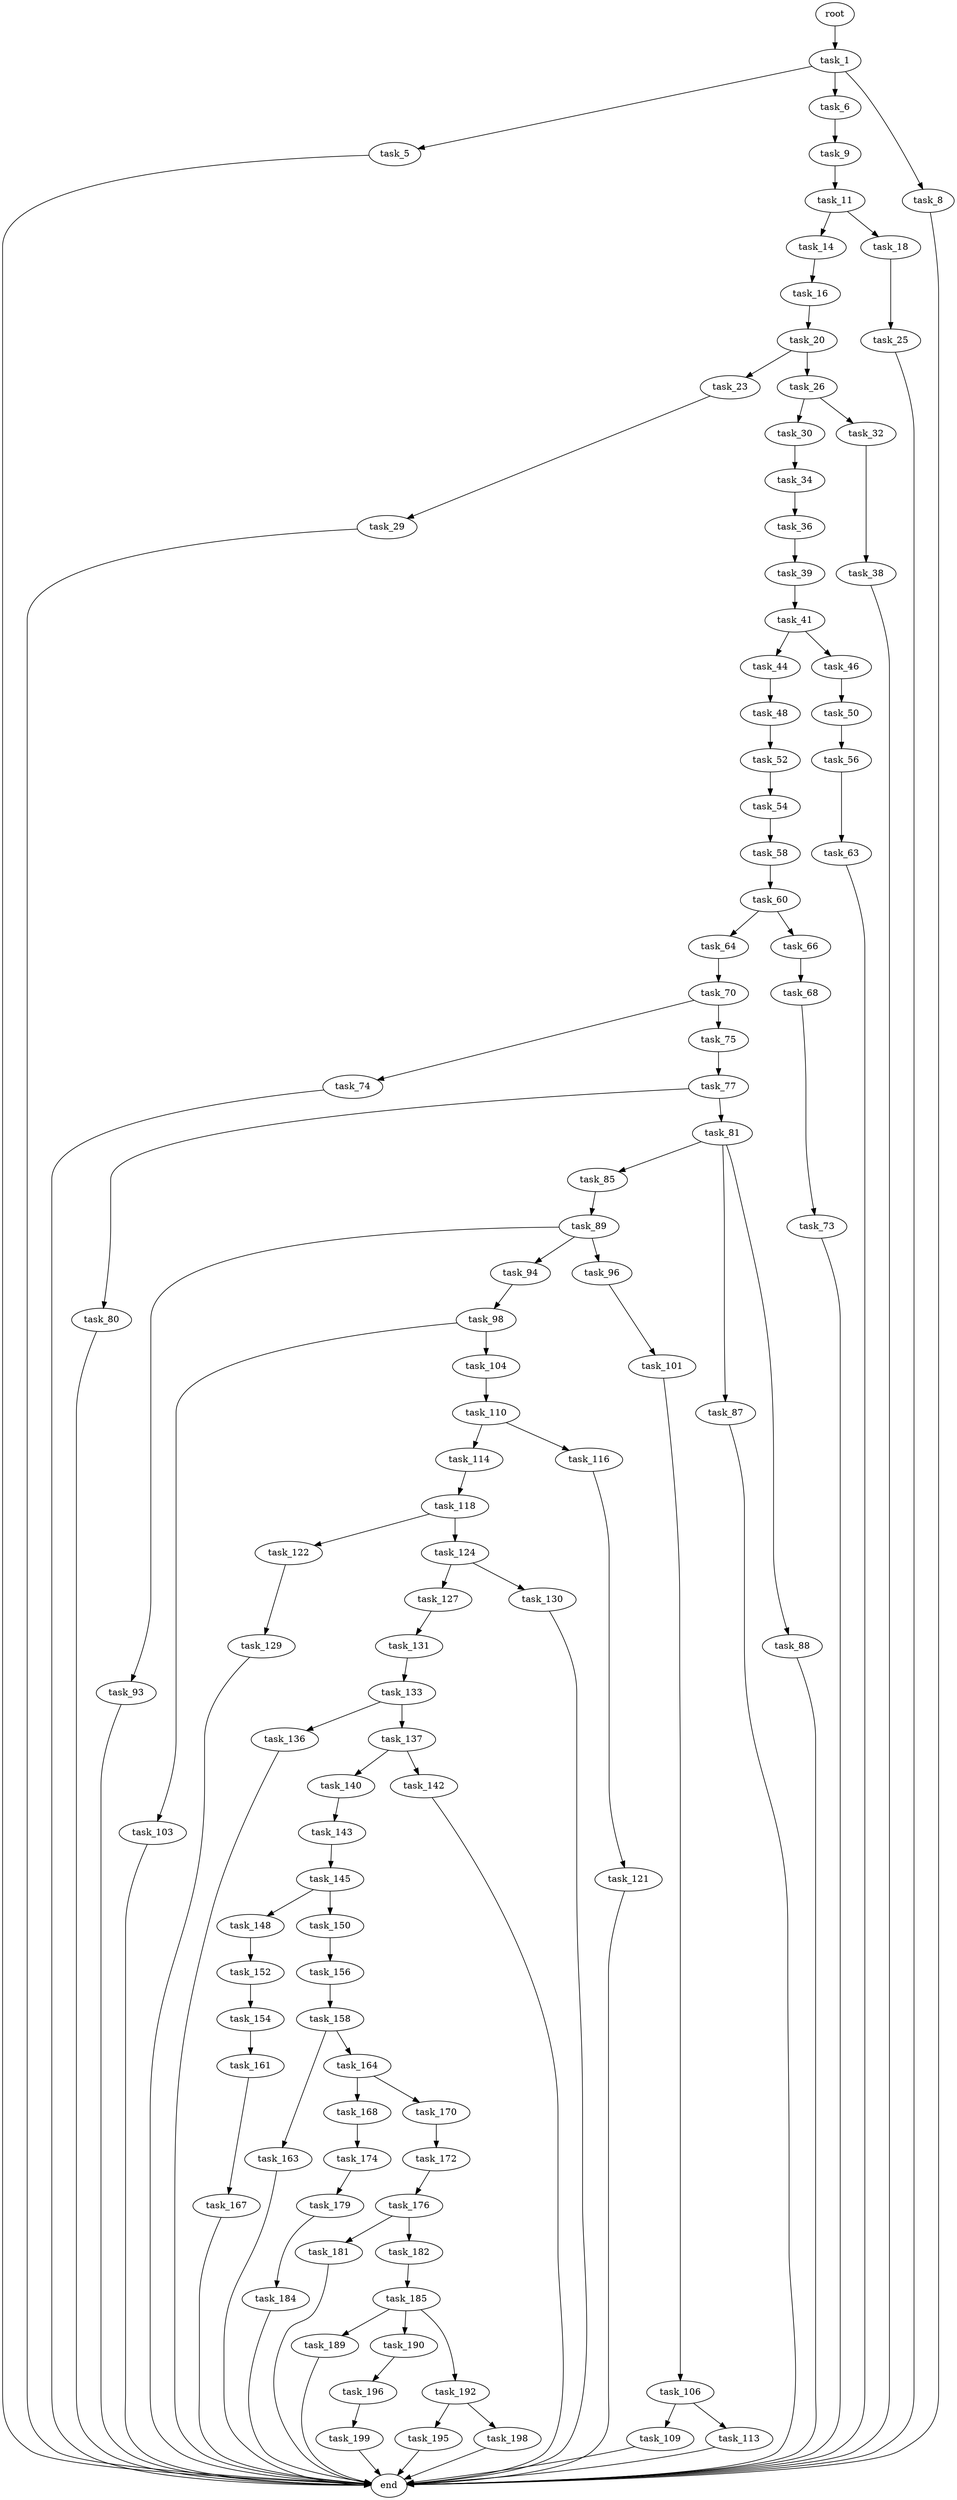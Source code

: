 digraph G {
  root [size="0.000000"];
  task_1 [size="549755813888.000000"];
  task_5 [size="102898048639.000000"];
  task_6 [size="353839520059.000000"];
  task_8 [size="112947894778.000000"];
  end [size="0.000000"];
  task_9 [size="782757789696.000000"];
  task_11 [size="7225768665.000000"];
  task_14 [size="368293445632.000000"];
  task_18 [size="231928233984.000000"];
  task_16 [size="8039958116.000000"];
  task_20 [size="3278384163.000000"];
  task_25 [size="4739779462.000000"];
  task_23 [size="16045944983.000000"];
  task_26 [size="368293445632.000000"];
  task_29 [size="8589934592.000000"];
  task_30 [size="1250026914.000000"];
  task_32 [size="1073741824000.000000"];
  task_34 [size="3415035544.000000"];
  task_38 [size="8589934592.000000"];
  task_36 [size="8537893953.000000"];
  task_39 [size="1468450124.000000"];
  task_41 [size="4726071937.000000"];
  task_44 [size="28991029248.000000"];
  task_46 [size="4970391613.000000"];
  task_48 [size="21663572200.000000"];
  task_50 [size="549755813888.000000"];
  task_52 [size="134217728000.000000"];
  task_56 [size="32248670175.000000"];
  task_54 [size="91706540292.000000"];
  task_58 [size="1073741824000.000000"];
  task_63 [size="8941895088.000000"];
  task_60 [size="107296274278.000000"];
  task_64 [size="552774001156.000000"];
  task_66 [size="201303053136.000000"];
  task_70 [size="47122802578.000000"];
  task_68 [size="205977440532.000000"];
  task_73 [size="782757789696.000000"];
  task_74 [size="891779755084.000000"];
  task_75 [size="16534137180.000000"];
  task_77 [size="597339321.000000"];
  task_80 [size="133967725494.000000"];
  task_81 [size="23383226284.000000"];
  task_85 [size="27724923879.000000"];
  task_87 [size="8529766366.000000"];
  task_88 [size="28991029248.000000"];
  task_89 [size="12134882158.000000"];
  task_93 [size="20728425837.000000"];
  task_94 [size="8479550605.000000"];
  task_96 [size="8589934592.000000"];
  task_98 [size="28299327410.000000"];
  task_101 [size="503855902836.000000"];
  task_103 [size="28171557603.000000"];
  task_104 [size="371740383383.000000"];
  task_106 [size="50887440514.000000"];
  task_110 [size="7214710424.000000"];
  task_109 [size="1863163861.000000"];
  task_113 [size="692063835476.000000"];
  task_114 [size="206592088554.000000"];
  task_116 [size="28991029248.000000"];
  task_118 [size="33646778596.000000"];
  task_121 [size="89385006336.000000"];
  task_122 [size="28991029248.000000"];
  task_124 [size="104794238372.000000"];
  task_129 [size="475408406304.000000"];
  task_127 [size="28008586622.000000"];
  task_130 [size="1420103743139.000000"];
  task_131 [size="782757789696.000000"];
  task_133 [size="28991029248.000000"];
  task_136 [size="18693162169.000000"];
  task_137 [size="201175271558.000000"];
  task_140 [size="45520932904.000000"];
  task_142 [size="549755813888.000000"];
  task_143 [size="4358725610.000000"];
  task_145 [size="15324803237.000000"];
  task_148 [size="549755813888.000000"];
  task_150 [size="1073741824000.000000"];
  task_152 [size="98012342814.000000"];
  task_156 [size="549755813888.000000"];
  task_154 [size="49741329790.000000"];
  task_161 [size="194155208544.000000"];
  task_158 [size="9005609776.000000"];
  task_163 [size="217018485073.000000"];
  task_164 [size="69977051616.000000"];
  task_167 [size="782757789696.000000"];
  task_168 [size="28991029248.000000"];
  task_170 [size="20004589650.000000"];
  task_174 [size="134217728000.000000"];
  task_172 [size="8589934592.000000"];
  task_176 [size="7320565200.000000"];
  task_179 [size="549755813888.000000"];
  task_181 [size="68719476736.000000"];
  task_182 [size="68719476736.000000"];
  task_184 [size="8080257294.000000"];
  task_185 [size="8307569162.000000"];
  task_189 [size="14958284497.000000"];
  task_190 [size="104373257796.000000"];
  task_192 [size="68719476736.000000"];
  task_196 [size="28573684765.000000"];
  task_195 [size="270578373201.000000"];
  task_198 [size="51005846659.000000"];
  task_199 [size="77957224345.000000"];

  root -> task_1 [size="1.000000"];
  task_1 -> task_5 [size="536870912.000000"];
  task_1 -> task_6 [size="536870912.000000"];
  task_1 -> task_8 [size="536870912.000000"];
  task_5 -> end [size="1.000000"];
  task_6 -> task_9 [size="301989888.000000"];
  task_8 -> end [size="1.000000"];
  task_9 -> task_11 [size="679477248.000000"];
  task_11 -> task_14 [size="411041792.000000"];
  task_11 -> task_18 [size="411041792.000000"];
  task_14 -> task_16 [size="411041792.000000"];
  task_18 -> task_25 [size="301989888.000000"];
  task_16 -> task_20 [size="301989888.000000"];
  task_20 -> task_23 [size="209715200.000000"];
  task_20 -> task_26 [size="209715200.000000"];
  task_25 -> end [size="1.000000"];
  task_23 -> task_29 [size="301989888.000000"];
  task_26 -> task_30 [size="411041792.000000"];
  task_26 -> task_32 [size="411041792.000000"];
  task_29 -> end [size="1.000000"];
  task_30 -> task_34 [size="75497472.000000"];
  task_32 -> task_38 [size="838860800.000000"];
  task_34 -> task_36 [size="209715200.000000"];
  task_38 -> end [size="1.000000"];
  task_36 -> task_39 [size="134217728.000000"];
  task_39 -> task_41 [size="75497472.000000"];
  task_41 -> task_44 [size="209715200.000000"];
  task_41 -> task_46 [size="209715200.000000"];
  task_44 -> task_48 [size="75497472.000000"];
  task_46 -> task_50 [size="209715200.000000"];
  task_48 -> task_52 [size="536870912.000000"];
  task_50 -> task_56 [size="536870912.000000"];
  task_52 -> task_54 [size="209715200.000000"];
  task_56 -> task_63 [size="838860800.000000"];
  task_54 -> task_58 [size="134217728.000000"];
  task_58 -> task_60 [size="838860800.000000"];
  task_63 -> end [size="1.000000"];
  task_60 -> task_64 [size="209715200.000000"];
  task_60 -> task_66 [size="209715200.000000"];
  task_64 -> task_70 [size="536870912.000000"];
  task_66 -> task_68 [size="134217728.000000"];
  task_70 -> task_74 [size="33554432.000000"];
  task_70 -> task_75 [size="33554432.000000"];
  task_68 -> task_73 [size="134217728.000000"];
  task_73 -> end [size="1.000000"];
  task_74 -> end [size="1.000000"];
  task_75 -> task_77 [size="301989888.000000"];
  task_77 -> task_80 [size="33554432.000000"];
  task_77 -> task_81 [size="33554432.000000"];
  task_80 -> end [size="1.000000"];
  task_81 -> task_85 [size="838860800.000000"];
  task_81 -> task_87 [size="838860800.000000"];
  task_81 -> task_88 [size="838860800.000000"];
  task_85 -> task_89 [size="75497472.000000"];
  task_87 -> end [size="1.000000"];
  task_88 -> end [size="1.000000"];
  task_89 -> task_93 [size="209715200.000000"];
  task_89 -> task_94 [size="209715200.000000"];
  task_89 -> task_96 [size="209715200.000000"];
  task_93 -> end [size="1.000000"];
  task_94 -> task_98 [size="134217728.000000"];
  task_96 -> task_101 [size="33554432.000000"];
  task_98 -> task_103 [size="536870912.000000"];
  task_98 -> task_104 [size="536870912.000000"];
  task_101 -> task_106 [size="536870912.000000"];
  task_103 -> end [size="1.000000"];
  task_104 -> task_110 [size="301989888.000000"];
  task_106 -> task_109 [size="75497472.000000"];
  task_106 -> task_113 [size="75497472.000000"];
  task_110 -> task_114 [size="679477248.000000"];
  task_110 -> task_116 [size="679477248.000000"];
  task_109 -> end [size="1.000000"];
  task_113 -> end [size="1.000000"];
  task_114 -> task_118 [size="301989888.000000"];
  task_116 -> task_121 [size="75497472.000000"];
  task_118 -> task_122 [size="536870912.000000"];
  task_118 -> task_124 [size="536870912.000000"];
  task_121 -> end [size="1.000000"];
  task_122 -> task_129 [size="75497472.000000"];
  task_124 -> task_127 [size="209715200.000000"];
  task_124 -> task_130 [size="209715200.000000"];
  task_129 -> end [size="1.000000"];
  task_127 -> task_131 [size="838860800.000000"];
  task_130 -> end [size="1.000000"];
  task_131 -> task_133 [size="679477248.000000"];
  task_133 -> task_136 [size="75497472.000000"];
  task_133 -> task_137 [size="75497472.000000"];
  task_136 -> end [size="1.000000"];
  task_137 -> task_140 [size="209715200.000000"];
  task_137 -> task_142 [size="209715200.000000"];
  task_140 -> task_143 [size="209715200.000000"];
  task_142 -> end [size="1.000000"];
  task_143 -> task_145 [size="75497472.000000"];
  task_145 -> task_148 [size="301989888.000000"];
  task_145 -> task_150 [size="301989888.000000"];
  task_148 -> task_152 [size="536870912.000000"];
  task_150 -> task_156 [size="838860800.000000"];
  task_152 -> task_154 [size="301989888.000000"];
  task_156 -> task_158 [size="536870912.000000"];
  task_154 -> task_161 [size="75497472.000000"];
  task_161 -> task_167 [size="134217728.000000"];
  task_158 -> task_163 [size="209715200.000000"];
  task_158 -> task_164 [size="209715200.000000"];
  task_163 -> end [size="1.000000"];
  task_164 -> task_168 [size="134217728.000000"];
  task_164 -> task_170 [size="134217728.000000"];
  task_167 -> end [size="1.000000"];
  task_168 -> task_174 [size="75497472.000000"];
  task_170 -> task_172 [size="679477248.000000"];
  task_174 -> task_179 [size="209715200.000000"];
  task_172 -> task_176 [size="33554432.000000"];
  task_176 -> task_181 [size="134217728.000000"];
  task_176 -> task_182 [size="134217728.000000"];
  task_179 -> task_184 [size="536870912.000000"];
  task_181 -> end [size="1.000000"];
  task_182 -> task_185 [size="134217728.000000"];
  task_184 -> end [size="1.000000"];
  task_185 -> task_189 [size="134217728.000000"];
  task_185 -> task_190 [size="134217728.000000"];
  task_185 -> task_192 [size="134217728.000000"];
  task_189 -> end [size="1.000000"];
  task_190 -> task_196 [size="134217728.000000"];
  task_192 -> task_195 [size="134217728.000000"];
  task_192 -> task_198 [size="134217728.000000"];
  task_196 -> task_199 [size="679477248.000000"];
  task_195 -> end [size="1.000000"];
  task_198 -> end [size="1.000000"];
  task_199 -> end [size="1.000000"];
}
